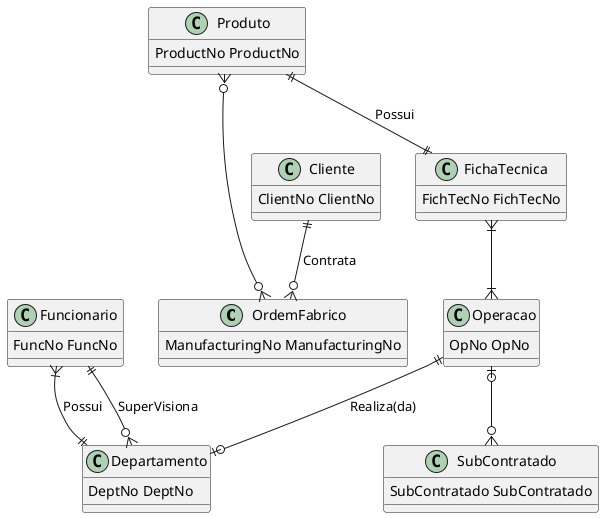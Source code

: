 @startuml tableBD

class OrdemFabrico {
    ManufacturingNo ManufacturingNo
}   

/'
O stock é quantidade que tem de produto
O fornecedor vai ter os campos da tabela e o produto 
pode ter varios

Talvez haja uma tabela materiais que liga juntamente
ao produto há tabela operação
'/
class Produto {
    ProductNo ProductNo
}

/'
Conjunto de operações necessarias para a produção
de um produto
'/
class FichaTecnica {
    FichTecNo FichTecNo
}

/'
Parceiro externo que pode desenvolver uma operação
Ver se apenas um subContratado pode fazer uma e so uma operação
'/
class Operacao {
    OpNo OpNo 
}

/'
Se a fabrica embia materiais para eles, 
deve ter um campo para isso.
'/
class SubContratado {
    SubContratado SubContratado
}


/'Extras se quissermos complicar'/

/'Setor da fabrica responsável por uma determinada
operacao'/
class Departamento {
    DeptNo DeptNo 
}

/'
Funcionario da fabrica, que faz parte de um setor
'/
class Funcionario {
    FuncNo FuncNo
}

class Cliente {
    ClientNo ClientNo
}

/'
Relacionamento dos Funcionarios
'/
Funcionario }|--|| Departamento: Possui
Funcionario ||--o{ Departamento: SuperVisiona 

/'
Relacionamento das Operacoes Interna
'/
Operacao ||--o| Departamento: Realiza(da)
Operacao |o--o{ SubContratado
/'
Relacionamento Ficha Tecnica
'/
FichaTecnica }|--|{ Operacao

/'
Relacionamentos do Produto
'/
Produto ||--|| FichaTecnica: Possui
Produto }o---o{ OrdemFabrico

/'
Relacionamento Ordem Fabrico
'/
Cliente ||--o{ OrdemFabrico: Contrata

@enduml
